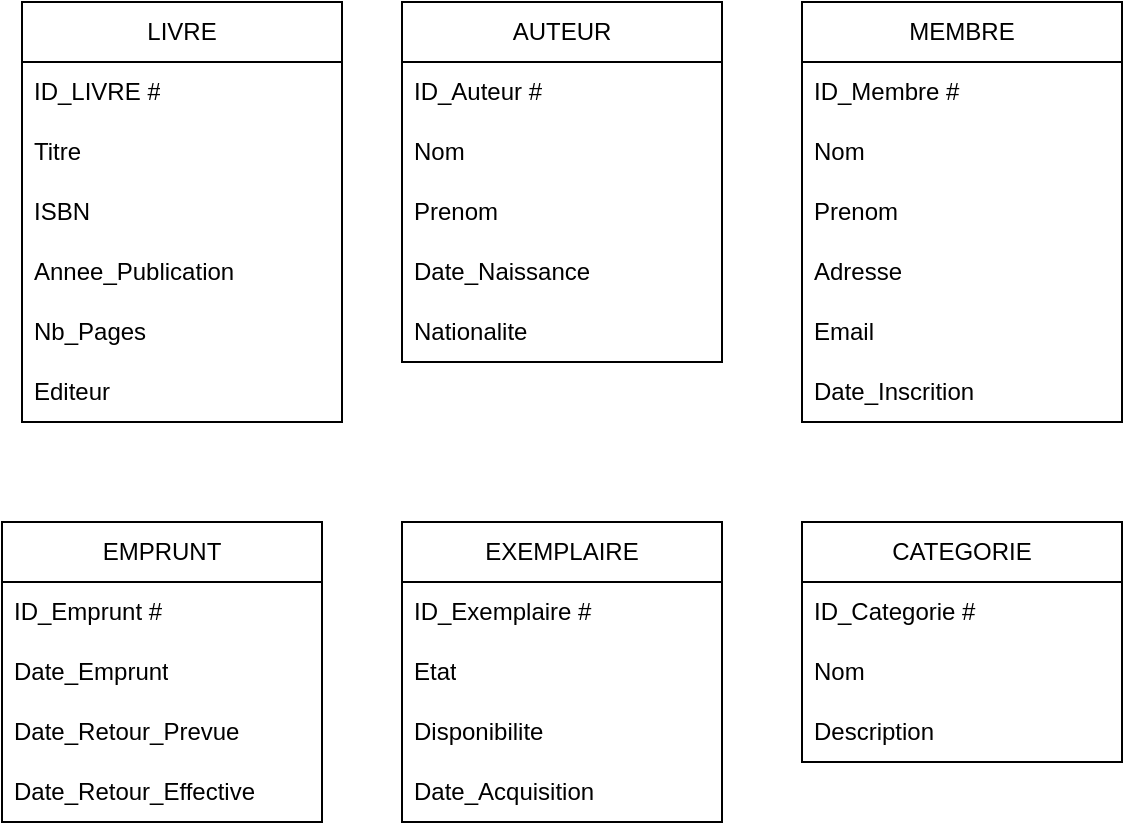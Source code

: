 <mxfile version="26.0.16">
  <diagram name="Page-1" id="eWk1_7pluJu55X0lNaEw">
    <mxGraphModel dx="797" dy="433" grid="1" gridSize="10" guides="1" tooltips="1" connect="1" arrows="1" fold="1" page="1" pageScale="1" pageWidth="827" pageHeight="1169" math="0" shadow="0">
      <root>
        <mxCell id="0" />
        <mxCell id="1" parent="0" />
        <mxCell id="pBnvmYbIh0TV2Lcnr2Pb-1" value="LIVRE" style="swimlane;fontStyle=0;childLayout=stackLayout;horizontal=1;startSize=30;horizontalStack=0;resizeParent=1;resizeParentMax=0;resizeLast=0;collapsible=1;marginBottom=0;whiteSpace=wrap;html=1;" vertex="1" parent="1">
          <mxGeometry x="50" y="30" width="160" height="210" as="geometry" />
        </mxCell>
        <mxCell id="pBnvmYbIh0TV2Lcnr2Pb-2" value="ID_LIVRE #" style="text;strokeColor=none;fillColor=none;align=left;verticalAlign=middle;spacingLeft=4;spacingRight=4;overflow=hidden;points=[[0,0.5],[1,0.5]];portConstraint=eastwest;rotatable=0;whiteSpace=wrap;html=1;" vertex="1" parent="pBnvmYbIh0TV2Lcnr2Pb-1">
          <mxGeometry y="30" width="160" height="30" as="geometry" />
        </mxCell>
        <mxCell id="pBnvmYbIh0TV2Lcnr2Pb-3" value="Titre" style="text;strokeColor=none;fillColor=none;align=left;verticalAlign=middle;spacingLeft=4;spacingRight=4;overflow=hidden;points=[[0,0.5],[1,0.5]];portConstraint=eastwest;rotatable=0;whiteSpace=wrap;html=1;" vertex="1" parent="pBnvmYbIh0TV2Lcnr2Pb-1">
          <mxGeometry y="60" width="160" height="30" as="geometry" />
        </mxCell>
        <mxCell id="pBnvmYbIh0TV2Lcnr2Pb-4" value="ISBN" style="text;strokeColor=none;fillColor=none;align=left;verticalAlign=middle;spacingLeft=4;spacingRight=4;overflow=hidden;points=[[0,0.5],[1,0.5]];portConstraint=eastwest;rotatable=0;whiteSpace=wrap;html=1;" vertex="1" parent="pBnvmYbIh0TV2Lcnr2Pb-1">
          <mxGeometry y="90" width="160" height="30" as="geometry" />
        </mxCell>
        <mxCell id="pBnvmYbIh0TV2Lcnr2Pb-7" value="Annee_Publication" style="text;strokeColor=none;fillColor=none;align=left;verticalAlign=middle;spacingLeft=4;spacingRight=4;overflow=hidden;points=[[0,0.5],[1,0.5]];portConstraint=eastwest;rotatable=0;whiteSpace=wrap;html=1;" vertex="1" parent="pBnvmYbIh0TV2Lcnr2Pb-1">
          <mxGeometry y="120" width="160" height="30" as="geometry" />
        </mxCell>
        <mxCell id="pBnvmYbIh0TV2Lcnr2Pb-8" value="Nb_Pages" style="text;strokeColor=none;fillColor=none;align=left;verticalAlign=middle;spacingLeft=4;spacingRight=4;overflow=hidden;points=[[0,0.5],[1,0.5]];portConstraint=eastwest;rotatable=0;whiteSpace=wrap;html=1;" vertex="1" parent="pBnvmYbIh0TV2Lcnr2Pb-1">
          <mxGeometry y="150" width="160" height="30" as="geometry" />
        </mxCell>
        <mxCell id="pBnvmYbIh0TV2Lcnr2Pb-6" value="Editeur" style="text;strokeColor=none;fillColor=none;align=left;verticalAlign=middle;spacingLeft=4;spacingRight=4;overflow=hidden;points=[[0,0.5],[1,0.5]];portConstraint=eastwest;rotatable=0;whiteSpace=wrap;html=1;" vertex="1" parent="pBnvmYbIh0TV2Lcnr2Pb-1">
          <mxGeometry y="180" width="160" height="30" as="geometry" />
        </mxCell>
        <mxCell id="pBnvmYbIh0TV2Lcnr2Pb-9" value="AUTEUR" style="swimlane;fontStyle=0;childLayout=stackLayout;horizontal=1;startSize=30;horizontalStack=0;resizeParent=1;resizeParentMax=0;resizeLast=0;collapsible=1;marginBottom=0;whiteSpace=wrap;html=1;" vertex="1" parent="1">
          <mxGeometry x="240" y="30" width="160" height="180" as="geometry" />
        </mxCell>
        <mxCell id="pBnvmYbIh0TV2Lcnr2Pb-10" value="ID_Auteur #" style="text;strokeColor=none;fillColor=none;align=left;verticalAlign=middle;spacingLeft=4;spacingRight=4;overflow=hidden;points=[[0,0.5],[1,0.5]];portConstraint=eastwest;rotatable=0;whiteSpace=wrap;html=1;" vertex="1" parent="pBnvmYbIh0TV2Lcnr2Pb-9">
          <mxGeometry y="30" width="160" height="30" as="geometry" />
        </mxCell>
        <mxCell id="pBnvmYbIh0TV2Lcnr2Pb-11" value="Nom" style="text;strokeColor=none;fillColor=none;align=left;verticalAlign=middle;spacingLeft=4;spacingRight=4;overflow=hidden;points=[[0,0.5],[1,0.5]];portConstraint=eastwest;rotatable=0;whiteSpace=wrap;html=1;" vertex="1" parent="pBnvmYbIh0TV2Lcnr2Pb-9">
          <mxGeometry y="60" width="160" height="30" as="geometry" />
        </mxCell>
        <mxCell id="pBnvmYbIh0TV2Lcnr2Pb-12" value="Prenom" style="text;strokeColor=none;fillColor=none;align=left;verticalAlign=middle;spacingLeft=4;spacingRight=4;overflow=hidden;points=[[0,0.5],[1,0.5]];portConstraint=eastwest;rotatable=0;whiteSpace=wrap;html=1;" vertex="1" parent="pBnvmYbIh0TV2Lcnr2Pb-9">
          <mxGeometry y="90" width="160" height="30" as="geometry" />
        </mxCell>
        <mxCell id="pBnvmYbIh0TV2Lcnr2Pb-13" value="Date_Naissance" style="text;strokeColor=none;fillColor=none;align=left;verticalAlign=middle;spacingLeft=4;spacingRight=4;overflow=hidden;points=[[0,0.5],[1,0.5]];portConstraint=eastwest;rotatable=0;whiteSpace=wrap;html=1;" vertex="1" parent="pBnvmYbIh0TV2Lcnr2Pb-9">
          <mxGeometry y="120" width="160" height="30" as="geometry" />
        </mxCell>
        <mxCell id="pBnvmYbIh0TV2Lcnr2Pb-14" value="Nationalite" style="text;strokeColor=none;fillColor=none;align=left;verticalAlign=middle;spacingLeft=4;spacingRight=4;overflow=hidden;points=[[0,0.5],[1,0.5]];portConstraint=eastwest;rotatable=0;whiteSpace=wrap;html=1;" vertex="1" parent="pBnvmYbIh0TV2Lcnr2Pb-9">
          <mxGeometry y="150" width="160" height="30" as="geometry" />
        </mxCell>
        <mxCell id="pBnvmYbIh0TV2Lcnr2Pb-16" value="MEMBRE" style="swimlane;fontStyle=0;childLayout=stackLayout;horizontal=1;startSize=30;horizontalStack=0;resizeParent=1;resizeParentMax=0;resizeLast=0;collapsible=1;marginBottom=0;whiteSpace=wrap;html=1;" vertex="1" parent="1">
          <mxGeometry x="440" y="30" width="160" height="210" as="geometry" />
        </mxCell>
        <mxCell id="pBnvmYbIh0TV2Lcnr2Pb-17" value="ID_Membre #" style="text;strokeColor=none;fillColor=none;align=left;verticalAlign=middle;spacingLeft=4;spacingRight=4;overflow=hidden;points=[[0,0.5],[1,0.5]];portConstraint=eastwest;rotatable=0;whiteSpace=wrap;html=1;" vertex="1" parent="pBnvmYbIh0TV2Lcnr2Pb-16">
          <mxGeometry y="30" width="160" height="30" as="geometry" />
        </mxCell>
        <mxCell id="pBnvmYbIh0TV2Lcnr2Pb-18" value="Nom" style="text;strokeColor=none;fillColor=none;align=left;verticalAlign=middle;spacingLeft=4;spacingRight=4;overflow=hidden;points=[[0,0.5],[1,0.5]];portConstraint=eastwest;rotatable=0;whiteSpace=wrap;html=1;" vertex="1" parent="pBnvmYbIh0TV2Lcnr2Pb-16">
          <mxGeometry y="60" width="160" height="30" as="geometry" />
        </mxCell>
        <mxCell id="pBnvmYbIh0TV2Lcnr2Pb-19" value="Prenom" style="text;strokeColor=none;fillColor=none;align=left;verticalAlign=middle;spacingLeft=4;spacingRight=4;overflow=hidden;points=[[0,0.5],[1,0.5]];portConstraint=eastwest;rotatable=0;whiteSpace=wrap;html=1;" vertex="1" parent="pBnvmYbIh0TV2Lcnr2Pb-16">
          <mxGeometry y="90" width="160" height="30" as="geometry" />
        </mxCell>
        <mxCell id="pBnvmYbIh0TV2Lcnr2Pb-20" value="Adresse" style="text;strokeColor=none;fillColor=none;align=left;verticalAlign=middle;spacingLeft=4;spacingRight=4;overflow=hidden;points=[[0,0.5],[1,0.5]];portConstraint=eastwest;rotatable=0;whiteSpace=wrap;html=1;" vertex="1" parent="pBnvmYbIh0TV2Lcnr2Pb-16">
          <mxGeometry y="120" width="160" height="30" as="geometry" />
        </mxCell>
        <mxCell id="pBnvmYbIh0TV2Lcnr2Pb-21" value="Email" style="text;strokeColor=none;fillColor=none;align=left;verticalAlign=middle;spacingLeft=4;spacingRight=4;overflow=hidden;points=[[0,0.5],[1,0.5]];portConstraint=eastwest;rotatable=0;whiteSpace=wrap;html=1;" vertex="1" parent="pBnvmYbIh0TV2Lcnr2Pb-16">
          <mxGeometry y="150" width="160" height="30" as="geometry" />
        </mxCell>
        <mxCell id="pBnvmYbIh0TV2Lcnr2Pb-22" value="Date_Inscrition" style="text;strokeColor=none;fillColor=none;align=left;verticalAlign=middle;spacingLeft=4;spacingRight=4;overflow=hidden;points=[[0,0.5],[1,0.5]];portConstraint=eastwest;rotatable=0;whiteSpace=wrap;html=1;" vertex="1" parent="pBnvmYbIh0TV2Lcnr2Pb-16">
          <mxGeometry y="180" width="160" height="30" as="geometry" />
        </mxCell>
        <mxCell id="pBnvmYbIh0TV2Lcnr2Pb-23" value="EMPRUNT" style="swimlane;fontStyle=0;childLayout=stackLayout;horizontal=1;startSize=30;horizontalStack=0;resizeParent=1;resizeParentMax=0;resizeLast=0;collapsible=1;marginBottom=0;whiteSpace=wrap;html=1;" vertex="1" parent="1">
          <mxGeometry x="40" y="290" width="160" height="150" as="geometry" />
        </mxCell>
        <mxCell id="pBnvmYbIh0TV2Lcnr2Pb-24" value="ID_Emprunt #" style="text;strokeColor=none;fillColor=none;align=left;verticalAlign=middle;spacingLeft=4;spacingRight=4;overflow=hidden;points=[[0,0.5],[1,0.5]];portConstraint=eastwest;rotatable=0;whiteSpace=wrap;html=1;" vertex="1" parent="pBnvmYbIh0TV2Lcnr2Pb-23">
          <mxGeometry y="30" width="160" height="30" as="geometry" />
        </mxCell>
        <mxCell id="pBnvmYbIh0TV2Lcnr2Pb-25" value="Date_Emprunt" style="text;strokeColor=none;fillColor=none;align=left;verticalAlign=middle;spacingLeft=4;spacingRight=4;overflow=hidden;points=[[0,0.5],[1,0.5]];portConstraint=eastwest;rotatable=0;whiteSpace=wrap;html=1;" vertex="1" parent="pBnvmYbIh0TV2Lcnr2Pb-23">
          <mxGeometry y="60" width="160" height="30" as="geometry" />
        </mxCell>
        <mxCell id="pBnvmYbIh0TV2Lcnr2Pb-26" value="Date_Retour_Prevue" style="text;strokeColor=none;fillColor=none;align=left;verticalAlign=middle;spacingLeft=4;spacingRight=4;overflow=hidden;points=[[0,0.5],[1,0.5]];portConstraint=eastwest;rotatable=0;whiteSpace=wrap;html=1;" vertex="1" parent="pBnvmYbIh0TV2Lcnr2Pb-23">
          <mxGeometry y="90" width="160" height="30" as="geometry" />
        </mxCell>
        <mxCell id="pBnvmYbIh0TV2Lcnr2Pb-27" value="Date_Retour_Effective" style="text;strokeColor=none;fillColor=none;align=left;verticalAlign=middle;spacingLeft=4;spacingRight=4;overflow=hidden;points=[[0,0.5],[1,0.5]];portConstraint=eastwest;rotatable=0;whiteSpace=wrap;html=1;" vertex="1" parent="pBnvmYbIh0TV2Lcnr2Pb-23">
          <mxGeometry y="120" width="160" height="30" as="geometry" />
        </mxCell>
        <mxCell id="pBnvmYbIh0TV2Lcnr2Pb-29" value="EXEMPLAIRE" style="swimlane;fontStyle=0;childLayout=stackLayout;horizontal=1;startSize=30;horizontalStack=0;resizeParent=1;resizeParentMax=0;resizeLast=0;collapsible=1;marginBottom=0;whiteSpace=wrap;html=1;" vertex="1" parent="1">
          <mxGeometry x="240" y="290" width="160" height="150" as="geometry" />
        </mxCell>
        <mxCell id="pBnvmYbIh0TV2Lcnr2Pb-30" value="ID_Exemplaire #" style="text;strokeColor=none;fillColor=none;align=left;verticalAlign=middle;spacingLeft=4;spacingRight=4;overflow=hidden;points=[[0,0.5],[1,0.5]];portConstraint=eastwest;rotatable=0;whiteSpace=wrap;html=1;" vertex="1" parent="pBnvmYbIh0TV2Lcnr2Pb-29">
          <mxGeometry y="30" width="160" height="30" as="geometry" />
        </mxCell>
        <mxCell id="pBnvmYbIh0TV2Lcnr2Pb-31" value="Etat" style="text;strokeColor=none;fillColor=none;align=left;verticalAlign=middle;spacingLeft=4;spacingRight=4;overflow=hidden;points=[[0,0.5],[1,0.5]];portConstraint=eastwest;rotatable=0;whiteSpace=wrap;html=1;" vertex="1" parent="pBnvmYbIh0TV2Lcnr2Pb-29">
          <mxGeometry y="60" width="160" height="30" as="geometry" />
        </mxCell>
        <mxCell id="pBnvmYbIh0TV2Lcnr2Pb-32" value="Disponibilite" style="text;strokeColor=none;fillColor=none;align=left;verticalAlign=middle;spacingLeft=4;spacingRight=4;overflow=hidden;points=[[0,0.5],[1,0.5]];portConstraint=eastwest;rotatable=0;whiteSpace=wrap;html=1;" vertex="1" parent="pBnvmYbIh0TV2Lcnr2Pb-29">
          <mxGeometry y="90" width="160" height="30" as="geometry" />
        </mxCell>
        <mxCell id="pBnvmYbIh0TV2Lcnr2Pb-33" value="Date_Acquisition" style="text;strokeColor=none;fillColor=none;align=left;verticalAlign=middle;spacingLeft=4;spacingRight=4;overflow=hidden;points=[[0,0.5],[1,0.5]];portConstraint=eastwest;rotatable=0;whiteSpace=wrap;html=1;" vertex="1" parent="pBnvmYbIh0TV2Lcnr2Pb-29">
          <mxGeometry y="120" width="160" height="30" as="geometry" />
        </mxCell>
        <mxCell id="pBnvmYbIh0TV2Lcnr2Pb-34" value="CATEGORIE" style="swimlane;fontStyle=0;childLayout=stackLayout;horizontal=1;startSize=30;horizontalStack=0;resizeParent=1;resizeParentMax=0;resizeLast=0;collapsible=1;marginBottom=0;whiteSpace=wrap;html=1;" vertex="1" parent="1">
          <mxGeometry x="440" y="290" width="160" height="120" as="geometry" />
        </mxCell>
        <mxCell id="pBnvmYbIh0TV2Lcnr2Pb-35" value="ID_Categorie #" style="text;strokeColor=none;fillColor=none;align=left;verticalAlign=middle;spacingLeft=4;spacingRight=4;overflow=hidden;points=[[0,0.5],[1,0.5]];portConstraint=eastwest;rotatable=0;whiteSpace=wrap;html=1;" vertex="1" parent="pBnvmYbIh0TV2Lcnr2Pb-34">
          <mxGeometry y="30" width="160" height="30" as="geometry" />
        </mxCell>
        <mxCell id="pBnvmYbIh0TV2Lcnr2Pb-39" value="Nom" style="text;strokeColor=none;fillColor=none;align=left;verticalAlign=middle;spacingLeft=4;spacingRight=4;overflow=hidden;points=[[0,0.5],[1,0.5]];portConstraint=eastwest;rotatable=0;whiteSpace=wrap;html=1;" vertex="1" parent="pBnvmYbIh0TV2Lcnr2Pb-34">
          <mxGeometry y="60" width="160" height="30" as="geometry" />
        </mxCell>
        <mxCell id="pBnvmYbIh0TV2Lcnr2Pb-36" value="Description" style="text;strokeColor=none;fillColor=none;align=left;verticalAlign=middle;spacingLeft=4;spacingRight=4;overflow=hidden;points=[[0,0.5],[1,0.5]];portConstraint=eastwest;rotatable=0;whiteSpace=wrap;html=1;" vertex="1" parent="pBnvmYbIh0TV2Lcnr2Pb-34">
          <mxGeometry y="90" width="160" height="30" as="geometry" />
        </mxCell>
      </root>
    </mxGraphModel>
  </diagram>
</mxfile>
